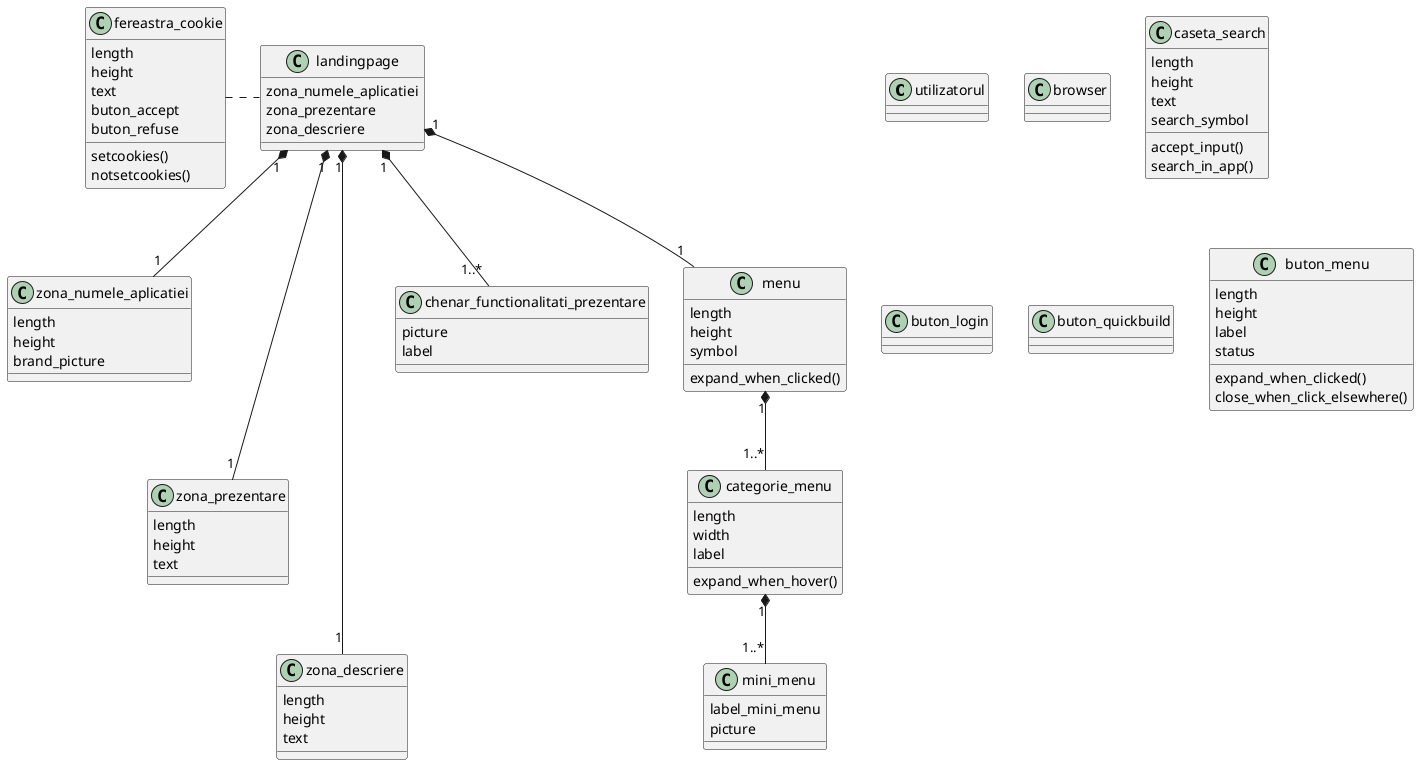 @startuml
'https://plantuml.com/class-diagram

class utilizatorul
class browser
class landingpage
class zona_numele_aplicatiei
class zona_prezentare
class zona_descriere
class fereastra_cookie
class chenar_functionalitati_prezentare

class menu
class categorie_menu
class mini_menu

class caseta_search
class buton_login
class buton_quickbuild

landingpage "1" *-- "1..*" chenar_functionalitati_prezentare
landingpage ...left... fereastra_cookie
landingpage "1" *-- "1" zona_numele_aplicatiei
landingpage "1" *--- "1" zona_prezentare
landingpage "1" *---- "1" zona_descriere
landingpage "1" *-- "1" menu

menu "1" *-- "1..*" categorie_menu
categorie_menu "1" *-- "1..*" mini_menu

class landingpage
{
zona_numele_aplicatiei
zona_prezentare
zona_descriere
}

class zona_numele_aplicatiei
{
length
height
brand_picture
}

class zona_prezentare
{
length
height
text
}

class zona_descriere
{
length
height
text
}

class fereastra_cookie
{
length
height
text
buton_accept
buton_refuse
setcookies()
notsetcookies()
}

class buton_menu
{
length
height
label
status
expand_when_clicked()
close_when_click_elsewhere()
}

class categorie_menu
{
length
width
label
expand_when_hover()
}

class mini_menu
{
label_mini_menu
picture
}

class menu
{
length
height
symbol
expand_when_clicked()
}

class caseta_search
{
length
height
text
search_symbol
accept_input()
search_in_app()
}

class chenar_functionalitati_prezentare
{
picture
label
}


@enduml